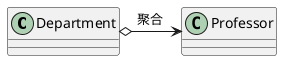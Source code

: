 @startuml "聚合: 空心菱形+实线+箭头"
class Department {}
class Professor {}

Department o-right-> Professor: "聚合"
@enduml